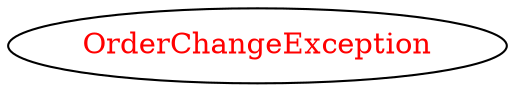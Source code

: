 digraph dependencyGraph {
 concentrate=true;
 ranksep="2.0";
 rankdir="LR"; 
 splines="ortho";
"OrderChangeException" [fontcolor="red"];
}